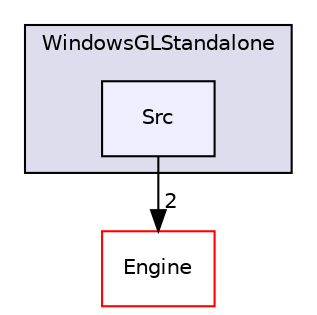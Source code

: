 digraph "C:/Users/Michal/Documents/PolyEngine/PolyEngine/WindowsGLStandalone/Src" {
  compound=true
  node [ fontsize="10", fontname="Helvetica"];
  edge [ labelfontsize="10", labelfontname="Helvetica"];
  subgraph clusterdir_cc41bd4854055a2cb9291e4412b8a871 {
    graph [ bgcolor="#ddddee", pencolor="black", label="WindowsGLStandalone" fontname="Helvetica", fontsize="10", URL="dir_cc41bd4854055a2cb9291e4412b8a871.html"]
  dir_bdad6a72f975b229f18e4e0a57663938 [shape=box, label="Src", style="filled", fillcolor="#eeeeff", pencolor="black", URL="dir_bdad6a72f975b229f18e4e0a57663938.html"];
  }
  dir_33785fa01b50d8145935135959563aad [shape=box label="Engine" fillcolor="white" style="filled" color="red" URL="dir_33785fa01b50d8145935135959563aad.html"];
  dir_bdad6a72f975b229f18e4e0a57663938->dir_33785fa01b50d8145935135959563aad [headlabel="2", labeldistance=1.5 headhref="dir_000010_000003.html"];
}

